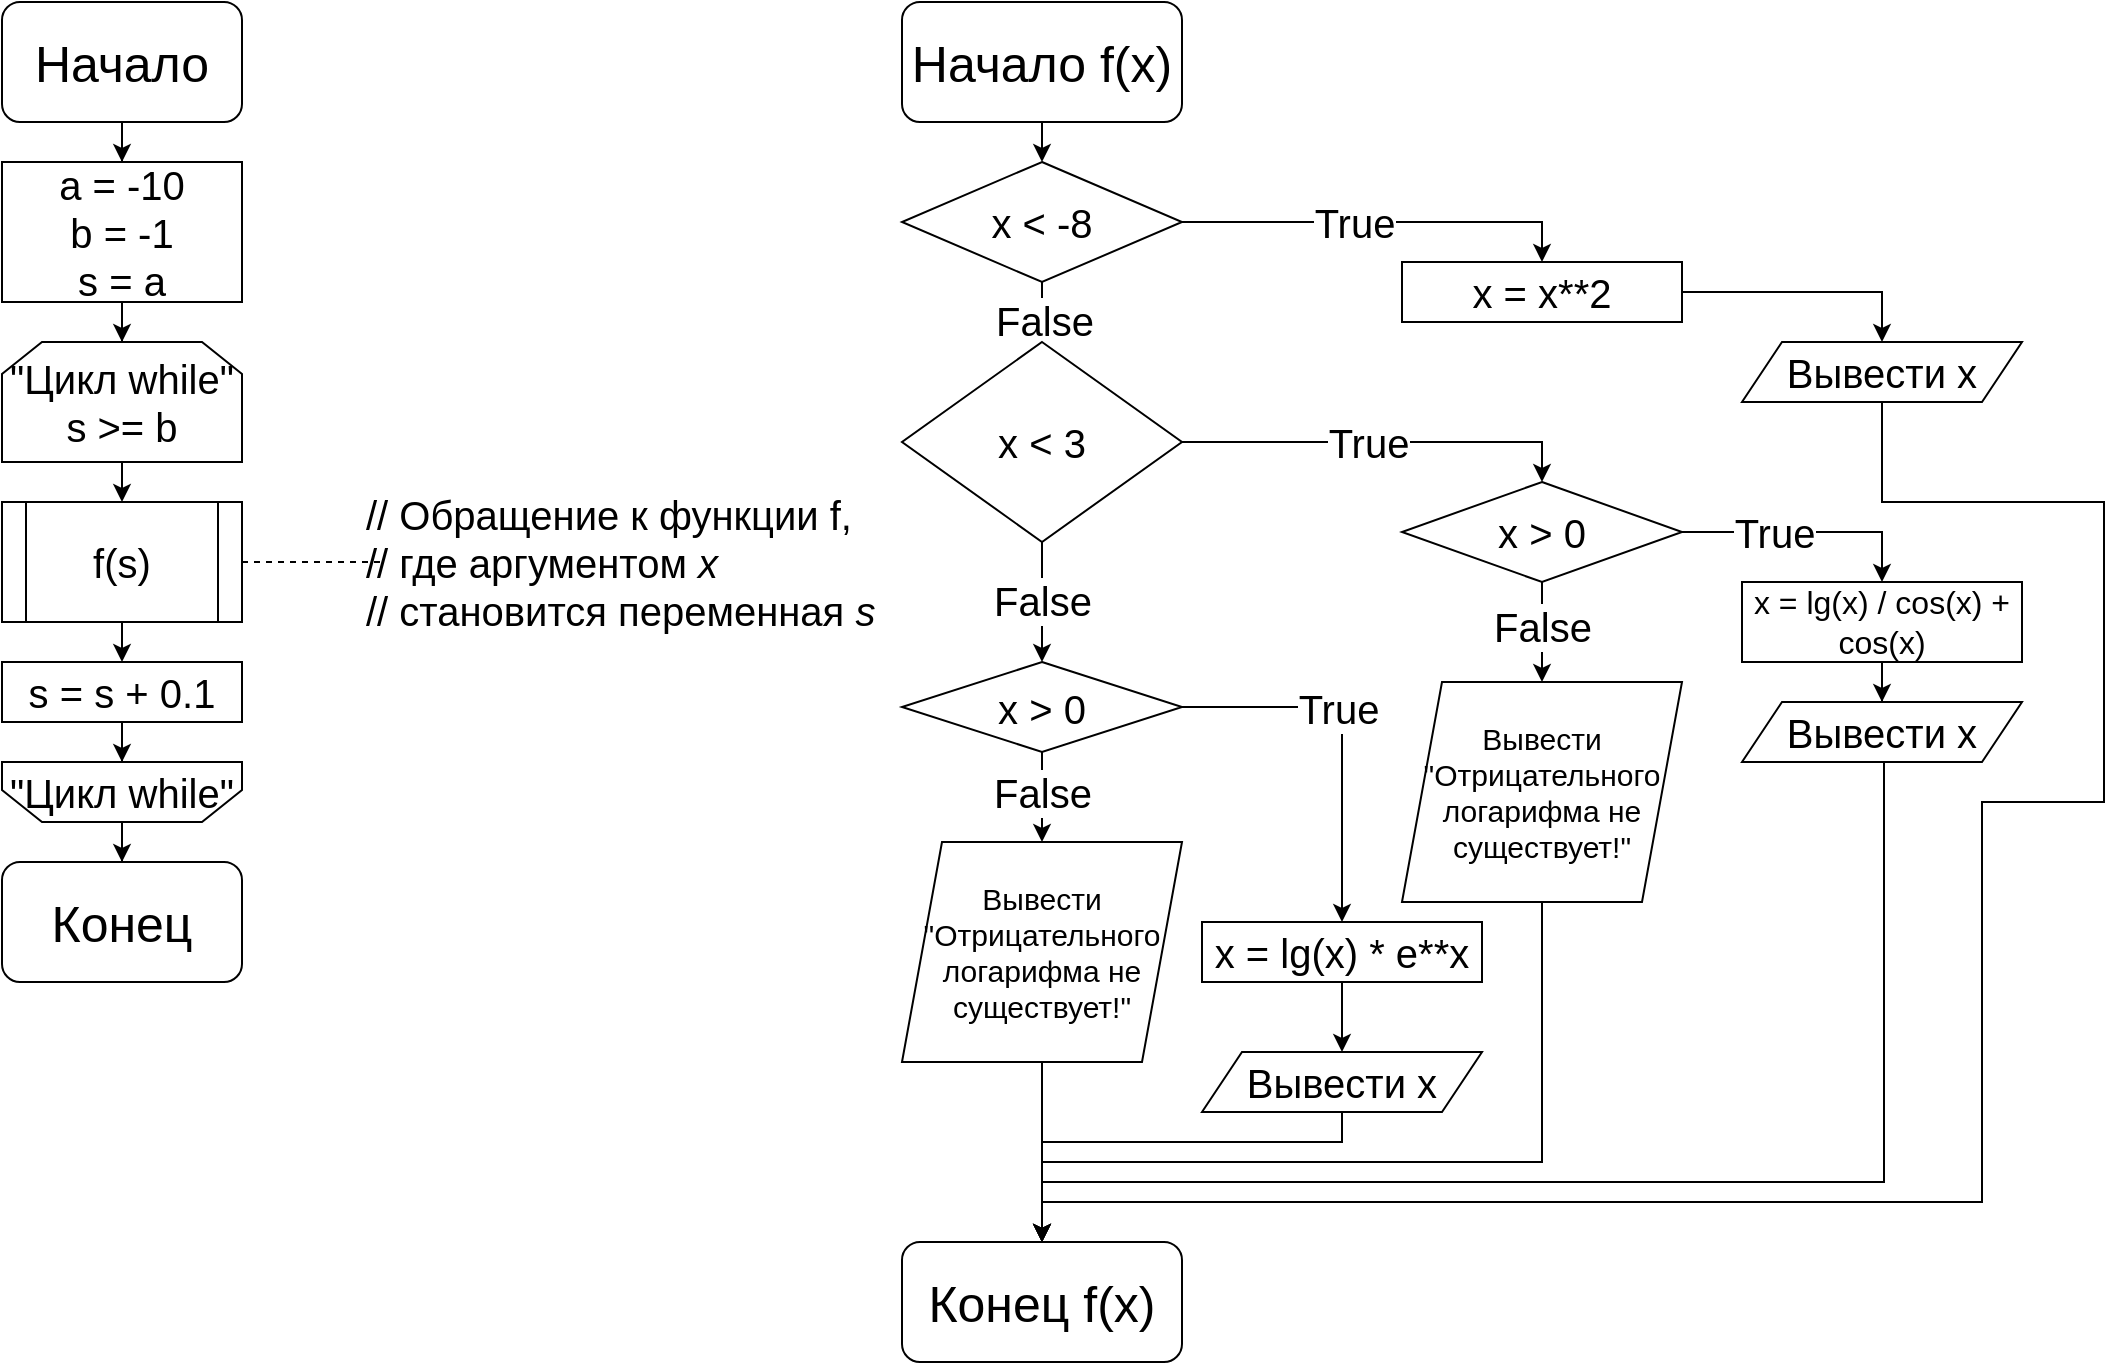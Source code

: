 <mxfile version="24.7.17">
  <diagram name="Страница — 1" id="OjyKbesL7s87UktfNCdT">
    <mxGraphModel dx="1182" dy="723" grid="1" gridSize="10" guides="1" tooltips="1" connect="1" arrows="1" fold="1" page="1" pageScale="1" pageWidth="827" pageHeight="1169" math="0" shadow="0">
      <root>
        <mxCell id="0" />
        <mxCell id="1" parent="0" />
        <mxCell id="Yk9ex0DbGW7BSxU4YWAJ-6" style="edgeStyle=orthogonalEdgeStyle;rounded=0;orthogonalLoop=1;jettySize=auto;html=1;entryX=0.5;entryY=0;entryDx=0;entryDy=0;" parent="1" source="Yk9ex0DbGW7BSxU4YWAJ-4" target="Yk9ex0DbGW7BSxU4YWAJ-5" edge="1">
          <mxGeometry relative="1" as="geometry" />
        </mxCell>
        <mxCell id="Yk9ex0DbGW7BSxU4YWAJ-4" value="&lt;font style=&quot;font-size: 25px;&quot;&gt;Начало&lt;/font&gt;" style="rounded=1;whiteSpace=wrap;html=1;" parent="1" vertex="1">
          <mxGeometry x="10" y="10" width="120" height="60" as="geometry" />
        </mxCell>
        <mxCell id="Yk9ex0DbGW7BSxU4YWAJ-9" style="edgeStyle=orthogonalEdgeStyle;rounded=0;orthogonalLoop=1;jettySize=auto;html=1;entryX=0.5;entryY=0;entryDx=0;entryDy=0;" parent="1" source="Yk9ex0DbGW7BSxU4YWAJ-5" target="Yk9ex0DbGW7BSxU4YWAJ-8" edge="1">
          <mxGeometry relative="1" as="geometry" />
        </mxCell>
        <mxCell id="Yk9ex0DbGW7BSxU4YWAJ-5" value="&lt;font style=&quot;font-size: 20px;&quot;&gt;a = -10&lt;/font&gt;&lt;div style=&quot;font-size: 20px;&quot;&gt;&lt;font style=&quot;font-size: 20px;&quot;&gt;b = -1&lt;/font&gt;&lt;/div&gt;&lt;div style=&quot;font-size: 20px;&quot;&gt;&lt;font style=&quot;font-size: 20px;&quot;&gt;s = a&lt;/font&gt;&lt;/div&gt;" style="rounded=0;whiteSpace=wrap;html=1;" parent="1" vertex="1">
          <mxGeometry x="10" y="90" width="120" height="70" as="geometry" />
        </mxCell>
        <mxCell id="Yk9ex0DbGW7BSxU4YWAJ-11" style="edgeStyle=orthogonalEdgeStyle;rounded=0;orthogonalLoop=1;jettySize=auto;html=1;entryX=0.5;entryY=0;entryDx=0;entryDy=0;" parent="1" source="Yk9ex0DbGW7BSxU4YWAJ-8" edge="1">
          <mxGeometry relative="1" as="geometry">
            <mxPoint x="70" y="260" as="targetPoint" />
          </mxGeometry>
        </mxCell>
        <mxCell id="Yk9ex0DbGW7BSxU4YWAJ-8" value="&lt;font style=&quot;font-size: 20px;&quot;&gt;&quot;Цикл while&quot;&lt;/font&gt;&lt;div style=&quot;font-size: 20px;&quot;&gt;s &amp;gt;= b&lt;/div&gt;" style="shape=loopLimit;whiteSpace=wrap;html=1;" parent="1" vertex="1">
          <mxGeometry x="10" y="180" width="120" height="60" as="geometry" />
        </mxCell>
        <mxCell id="Yk9ex0DbGW7BSxU4YWAJ-13" style="edgeStyle=orthogonalEdgeStyle;rounded=0;orthogonalLoop=1;jettySize=auto;html=1;entryX=0.5;entryY=0;entryDx=0;entryDy=0;" parent="1" target="Yk9ex0DbGW7BSxU4YWAJ-12" edge="1">
          <mxGeometry relative="1" as="geometry">
            <mxPoint x="70" y="320" as="sourcePoint" />
          </mxGeometry>
        </mxCell>
        <mxCell id="Yk9ex0DbGW7BSxU4YWAJ-15" style="edgeStyle=orthogonalEdgeStyle;rounded=0;orthogonalLoop=1;jettySize=auto;html=1;entryX=0.5;entryY=1;entryDx=0;entryDy=0;" parent="1" source="Yk9ex0DbGW7BSxU4YWAJ-12" target="Yk9ex0DbGW7BSxU4YWAJ-14" edge="1">
          <mxGeometry relative="1" as="geometry" />
        </mxCell>
        <mxCell id="Yk9ex0DbGW7BSxU4YWAJ-12" value="&lt;font style=&quot;font-size: 20px;&quot;&gt;s = s + 0.1&lt;/font&gt;" style="rounded=0;whiteSpace=wrap;html=1;" parent="1" vertex="1">
          <mxGeometry x="10" y="340" width="120" height="30" as="geometry" />
        </mxCell>
        <mxCell id="Yk9ex0DbGW7BSxU4YWAJ-17" style="edgeStyle=orthogonalEdgeStyle;rounded=0;orthogonalLoop=1;jettySize=auto;html=1;entryX=0.5;entryY=0;entryDx=0;entryDy=0;" parent="1" source="Yk9ex0DbGW7BSxU4YWAJ-14" target="Yk9ex0DbGW7BSxU4YWAJ-16" edge="1">
          <mxGeometry relative="1" as="geometry" />
        </mxCell>
        <mxCell id="Yk9ex0DbGW7BSxU4YWAJ-14" value="&lt;font style=&quot;font-size: 20px;&quot;&gt;&quot;Цикл while&quot;&lt;/font&gt;" style="shape=loopLimit;whiteSpace=wrap;html=1;direction=west;" parent="1" vertex="1">
          <mxGeometry x="10" y="390" width="120" height="30" as="geometry" />
        </mxCell>
        <mxCell id="Yk9ex0DbGW7BSxU4YWAJ-16" value="&lt;font style=&quot;font-size: 25px;&quot;&gt;Конец&lt;/font&gt;" style="rounded=1;whiteSpace=wrap;html=1;" parent="1" vertex="1">
          <mxGeometry x="10" y="440" width="120" height="60" as="geometry" />
        </mxCell>
        <mxCell id="LjMTCCTFGMiPnI9_086--3" style="edgeStyle=orthogonalEdgeStyle;rounded=0;orthogonalLoop=1;jettySize=auto;html=1;endArrow=none;endFill=0;dashed=1;" edge="1" parent="1" source="LjMTCCTFGMiPnI9_086--1">
          <mxGeometry relative="1" as="geometry">
            <mxPoint x="200" y="290" as="targetPoint" />
          </mxGeometry>
        </mxCell>
        <mxCell id="LjMTCCTFGMiPnI9_086--1" value="&lt;font style=&quot;font-size: 20px;&quot;&gt;f(s)&lt;/font&gt;" style="shape=process;whiteSpace=wrap;html=1;backgroundOutline=1;" vertex="1" parent="1">
          <mxGeometry x="10" y="260" width="120" height="60" as="geometry" />
        </mxCell>
        <mxCell id="LjMTCCTFGMiPnI9_086--4" value="&lt;div style=&quot;&quot;&gt;&lt;span style=&quot;font-size: 20px; background-color: initial;&quot;&gt;// Обращение к функции f,&lt;/span&gt;&lt;/div&gt;&lt;div style=&quot;&quot;&gt;&lt;font style=&quot;font-size: 20px;&quot;&gt;// где аргументом &lt;i&gt;x&lt;/i&gt;&lt;/font&gt;&lt;/div&gt;&lt;div style=&quot;&quot;&gt;&lt;font style=&quot;font-size: 20px;&quot;&gt;// становится переменная &lt;i&gt;s&lt;/i&gt;&lt;/font&gt;&lt;/div&gt;" style="text;html=1;align=left;verticalAlign=middle;resizable=0;points=[];autosize=1;strokeColor=none;fillColor=none;" vertex="1" parent="1">
          <mxGeometry x="190" y="245" width="280" height="90" as="geometry" />
        </mxCell>
        <mxCell id="LjMTCCTFGMiPnI9_086--47" style="edgeStyle=orthogonalEdgeStyle;rounded=0;orthogonalLoop=1;jettySize=auto;html=1;exitX=0.5;exitY=1;exitDx=0;exitDy=0;entryX=0.5;entryY=0;entryDx=0;entryDy=0;" edge="1" parent="1" source="LjMTCCTFGMiPnI9_086--6" target="LjMTCCTFGMiPnI9_086--13">
          <mxGeometry relative="1" as="geometry" />
        </mxCell>
        <mxCell id="LjMTCCTFGMiPnI9_086--6" value="&lt;font style=&quot;font-size: 25px;&quot;&gt;Начало f(x)&lt;/font&gt;" style="rounded=1;whiteSpace=wrap;html=1;" vertex="1" parent="1">
          <mxGeometry x="460" y="10" width="140" height="60" as="geometry" />
        </mxCell>
        <mxCell id="LjMTCCTFGMiPnI9_086--9" style="edgeStyle=orthogonalEdgeStyle;rounded=0;orthogonalLoop=1;jettySize=auto;html=1;entryX=0.5;entryY=0;entryDx=0;entryDy=0;" edge="1" parent="1" source="LjMTCCTFGMiPnI9_086--13" target="LjMTCCTFGMiPnI9_086--15">
          <mxGeometry relative="1" as="geometry" />
        </mxCell>
        <mxCell id="LjMTCCTFGMiPnI9_086--10" value="&lt;font style=&quot;font-size: 20px;&quot;&gt;True&lt;/font&gt;" style="edgeLabel;html=1;align=center;verticalAlign=middle;resizable=0;points=[];" vertex="1" connectable="0" parent="LjMTCCTFGMiPnI9_086--9">
          <mxGeometry x="-0.269" relative="1" as="geometry">
            <mxPoint x="13" as="offset" />
          </mxGeometry>
        </mxCell>
        <mxCell id="LjMTCCTFGMiPnI9_086--11" style="edgeStyle=orthogonalEdgeStyle;rounded=0;orthogonalLoop=1;jettySize=auto;html=1;entryX=0.5;entryY=0;entryDx=0;entryDy=0;" edge="1" parent="1" source="LjMTCCTFGMiPnI9_086--13" target="LjMTCCTFGMiPnI9_086--22">
          <mxGeometry relative="1" as="geometry" />
        </mxCell>
        <mxCell id="LjMTCCTFGMiPnI9_086--12" value="&lt;font style=&quot;font-size: 20px;&quot;&gt;False&lt;/font&gt;" style="edgeLabel;html=1;align=center;verticalAlign=middle;resizable=0;points=[];" vertex="1" connectable="0" parent="LjMTCCTFGMiPnI9_086--11">
          <mxGeometry x="-0.145" y="-1" relative="1" as="geometry">
            <mxPoint as="offset" />
          </mxGeometry>
        </mxCell>
        <mxCell id="LjMTCCTFGMiPnI9_086--13" value="&lt;font style=&quot;font-size: 20px;&quot;&gt;x &amp;lt; -8&lt;/font&gt;" style="rhombus;whiteSpace=wrap;html=1;" vertex="1" parent="1">
          <mxGeometry x="460" y="90" width="140" height="60" as="geometry" />
        </mxCell>
        <mxCell id="LjMTCCTFGMiPnI9_086--14" style="edgeStyle=orthogonalEdgeStyle;rounded=0;orthogonalLoop=1;jettySize=auto;html=1;entryX=0.5;entryY=0;entryDx=0;entryDy=0;" edge="1" parent="1" source="LjMTCCTFGMiPnI9_086--15" target="LjMTCCTFGMiPnI9_086--17">
          <mxGeometry relative="1" as="geometry" />
        </mxCell>
        <mxCell id="LjMTCCTFGMiPnI9_086--15" value="&lt;font style=&quot;font-size: 20px;&quot;&gt;x = x**2&lt;/font&gt;" style="rounded=0;whiteSpace=wrap;html=1;" vertex="1" parent="1">
          <mxGeometry x="710" y="140" width="140" height="30" as="geometry" />
        </mxCell>
        <mxCell id="LjMTCCTFGMiPnI9_086--16" style="edgeStyle=orthogonalEdgeStyle;rounded=0;orthogonalLoop=1;jettySize=auto;html=1;exitX=0.5;exitY=1;exitDx=0;exitDy=0;entryX=0.5;entryY=0;entryDx=0;entryDy=0;" edge="1" parent="1" source="LjMTCCTFGMiPnI9_086--17" target="LjMTCCTFGMiPnI9_086--45">
          <mxGeometry relative="1" as="geometry">
            <mxPoint x="1000" y="640" as="targetPoint" />
            <Array as="points">
              <mxPoint x="950" y="260" />
              <mxPoint x="1061" y="260" />
              <mxPoint x="1061" y="410" />
              <mxPoint x="1000" y="410" />
              <mxPoint x="1000" y="610" />
              <mxPoint x="530" y="610" />
            </Array>
          </mxGeometry>
        </mxCell>
        <mxCell id="LjMTCCTFGMiPnI9_086--17" value="&lt;font style=&quot;font-size: 20px;&quot;&gt;Вывести x&lt;/font&gt;" style="shape=parallelogram;perimeter=parallelogramPerimeter;whiteSpace=wrap;html=1;fixedSize=1;" vertex="1" parent="1">
          <mxGeometry x="880" y="180" width="140" height="30" as="geometry" />
        </mxCell>
        <mxCell id="LjMTCCTFGMiPnI9_086--18" style="edgeStyle=orthogonalEdgeStyle;rounded=0;orthogonalLoop=1;jettySize=auto;html=1;entryX=0.5;entryY=0;entryDx=0;entryDy=0;" edge="1" parent="1" source="LjMTCCTFGMiPnI9_086--22" target="LjMTCCTFGMiPnI9_086--27">
          <mxGeometry relative="1" as="geometry" />
        </mxCell>
        <mxCell id="LjMTCCTFGMiPnI9_086--19" value="&lt;font style=&quot;font-size: 20px;&quot;&gt;False&lt;/font&gt;" style="edgeLabel;html=1;align=center;verticalAlign=middle;resizable=0;points=[];" vertex="1" connectable="0" parent="LjMTCCTFGMiPnI9_086--18">
          <mxGeometry x="-0.22" relative="1" as="geometry">
            <mxPoint y="5" as="offset" />
          </mxGeometry>
        </mxCell>
        <mxCell id="LjMTCCTFGMiPnI9_086--20" style="edgeStyle=orthogonalEdgeStyle;rounded=0;orthogonalLoop=1;jettySize=auto;html=1;entryX=0.5;entryY=0;entryDx=0;entryDy=0;" edge="1" parent="1" source="LjMTCCTFGMiPnI9_086--22" target="LjMTCCTFGMiPnI9_086--32">
          <mxGeometry relative="1" as="geometry" />
        </mxCell>
        <mxCell id="LjMTCCTFGMiPnI9_086--21" value="&lt;font style=&quot;font-size: 20px;&quot;&gt;True&lt;/font&gt;" style="edgeLabel;html=1;align=center;verticalAlign=middle;resizable=0;points=[];" vertex="1" connectable="0" parent="LjMTCCTFGMiPnI9_086--20">
          <mxGeometry x="-0.232" y="1" relative="1" as="geometry">
            <mxPoint x="16" y="1" as="offset" />
          </mxGeometry>
        </mxCell>
        <mxCell id="LjMTCCTFGMiPnI9_086--22" value="&lt;font style=&quot;font-size: 20px;&quot;&gt;x &amp;lt; 3&lt;/font&gt;" style="rhombus;whiteSpace=wrap;html=1;" vertex="1" parent="1">
          <mxGeometry x="460" y="180" width="140" height="100" as="geometry" />
        </mxCell>
        <mxCell id="LjMTCCTFGMiPnI9_086--23" style="edgeStyle=orthogonalEdgeStyle;rounded=0;orthogonalLoop=1;jettySize=auto;html=1;entryX=0.5;entryY=0;entryDx=0;entryDy=0;" edge="1" parent="1" source="LjMTCCTFGMiPnI9_086--27" target="LjMTCCTFGMiPnI9_086--40">
          <mxGeometry relative="1" as="geometry" />
        </mxCell>
        <mxCell id="LjMTCCTFGMiPnI9_086--24" value="&lt;font style=&quot;font-size: 20px;&quot;&gt;True&lt;/font&gt;" style="edgeLabel;html=1;align=center;verticalAlign=middle;resizable=0;points=[];" vertex="1" connectable="0" parent="LjMTCCTFGMiPnI9_086--23">
          <mxGeometry x="-0.543" y="-2" relative="1" as="geometry">
            <mxPoint x="35" y="-2" as="offset" />
          </mxGeometry>
        </mxCell>
        <mxCell id="LjMTCCTFGMiPnI9_086--25" style="edgeStyle=orthogonalEdgeStyle;rounded=0;orthogonalLoop=1;jettySize=auto;html=1;exitX=0.5;exitY=1;exitDx=0;exitDy=0;entryX=0.5;entryY=0;entryDx=0;entryDy=0;" edge="1" parent="1" source="LjMTCCTFGMiPnI9_086--27" target="LjMTCCTFGMiPnI9_086--44">
          <mxGeometry relative="1" as="geometry" />
        </mxCell>
        <mxCell id="LjMTCCTFGMiPnI9_086--26" value="&lt;font style=&quot;font-size: 20px;&quot;&gt;False&lt;/font&gt;" style="edgeLabel;html=1;align=center;verticalAlign=middle;resizable=0;points=[];" vertex="1" connectable="0" parent="LjMTCCTFGMiPnI9_086--25">
          <mxGeometry x="-0.111" relative="1" as="geometry">
            <mxPoint as="offset" />
          </mxGeometry>
        </mxCell>
        <mxCell id="LjMTCCTFGMiPnI9_086--27" value="&lt;font style=&quot;font-size: 20px;&quot;&gt;x &amp;gt; 0&lt;/font&gt;" style="rhombus;whiteSpace=wrap;html=1;" vertex="1" parent="1">
          <mxGeometry x="460" y="340" width="140" height="45" as="geometry" />
        </mxCell>
        <mxCell id="LjMTCCTFGMiPnI9_086--28" style="edgeStyle=orthogonalEdgeStyle;rounded=0;orthogonalLoop=1;jettySize=auto;html=1;entryX=0.5;entryY=0;entryDx=0;entryDy=0;" edge="1" parent="1" source="LjMTCCTFGMiPnI9_086--32" target="LjMTCCTFGMiPnI9_086--34">
          <mxGeometry relative="1" as="geometry" />
        </mxCell>
        <mxCell id="LjMTCCTFGMiPnI9_086--29" value="&lt;font style=&quot;font-size: 20px;&quot;&gt;True&lt;br&gt;&lt;/font&gt;" style="edgeLabel;html=1;align=center;verticalAlign=middle;resizable=0;points=[];" vertex="1" connectable="0" parent="LjMTCCTFGMiPnI9_086--28">
          <mxGeometry x="-0.272" y="2" relative="1" as="geometry">
            <mxPoint y="2" as="offset" />
          </mxGeometry>
        </mxCell>
        <mxCell id="LjMTCCTFGMiPnI9_086--30" style="edgeStyle=orthogonalEdgeStyle;rounded=0;orthogonalLoop=1;jettySize=auto;html=1;exitX=0.5;exitY=1;exitDx=0;exitDy=0;entryX=0.5;entryY=0;entryDx=0;entryDy=0;" edge="1" parent="1" source="LjMTCCTFGMiPnI9_086--32" target="LjMTCCTFGMiPnI9_086--36">
          <mxGeometry relative="1" as="geometry" />
        </mxCell>
        <mxCell id="LjMTCCTFGMiPnI9_086--31" value="&lt;font style=&quot;font-size: 20px;&quot;&gt;False&lt;br&gt;&lt;/font&gt;" style="edgeLabel;html=1;align=center;verticalAlign=middle;resizable=0;points=[];" vertex="1" connectable="0" parent="LjMTCCTFGMiPnI9_086--30">
          <mxGeometry x="-0.358" y="1" relative="1" as="geometry">
            <mxPoint x="-1" y="6" as="offset" />
          </mxGeometry>
        </mxCell>
        <mxCell id="LjMTCCTFGMiPnI9_086--32" value="&lt;font style=&quot;font-size: 20px;&quot;&gt;x &amp;gt; 0&lt;br&gt;&lt;/font&gt;" style="rhombus;whiteSpace=wrap;html=1;" vertex="1" parent="1">
          <mxGeometry x="710" y="250" width="140" height="50" as="geometry" />
        </mxCell>
        <mxCell id="LjMTCCTFGMiPnI9_086--33" style="edgeStyle=orthogonalEdgeStyle;rounded=0;orthogonalLoop=1;jettySize=auto;html=1;entryX=0.5;entryY=0;entryDx=0;entryDy=0;" edge="1" parent="1" source="LjMTCCTFGMiPnI9_086--34" target="LjMTCCTFGMiPnI9_086--38">
          <mxGeometry relative="1" as="geometry" />
        </mxCell>
        <mxCell id="LjMTCCTFGMiPnI9_086--34" value="&lt;font style=&quot;font-size: 16px;&quot;&gt;x = lg(x) / cos(x) + cos(x)&lt;/font&gt;" style="whiteSpace=wrap;html=1;" vertex="1" parent="1">
          <mxGeometry x="880" y="300" width="140" height="40" as="geometry" />
        </mxCell>
        <mxCell id="LjMTCCTFGMiPnI9_086--35" style="edgeStyle=orthogonalEdgeStyle;rounded=0;orthogonalLoop=1;jettySize=auto;html=1;entryX=0.5;entryY=0;entryDx=0;entryDy=0;exitX=0.5;exitY=1;exitDx=0;exitDy=0;" edge="1" parent="1" source="LjMTCCTFGMiPnI9_086--36" target="LjMTCCTFGMiPnI9_086--45">
          <mxGeometry relative="1" as="geometry">
            <mxPoint x="780" y="640" as="targetPoint" />
            <Array as="points">
              <mxPoint x="780" y="590" />
              <mxPoint x="530" y="590" />
            </Array>
          </mxGeometry>
        </mxCell>
        <mxCell id="LjMTCCTFGMiPnI9_086--36" value="&lt;font style=&quot;font-size: 15px;&quot;&gt;Вывести &quot;Отрицательного логарифма не существует!&quot;&lt;/font&gt;" style="shape=parallelogram;perimeter=parallelogramPerimeter;whiteSpace=wrap;html=1;fixedSize=1;" vertex="1" parent="1">
          <mxGeometry x="710" y="350" width="140" height="110" as="geometry" />
        </mxCell>
        <mxCell id="LjMTCCTFGMiPnI9_086--37" style="edgeStyle=orthogonalEdgeStyle;rounded=0;orthogonalLoop=1;jettySize=auto;html=1;entryX=0.5;entryY=0;entryDx=0;entryDy=0;" edge="1" parent="1" source="LjMTCCTFGMiPnI9_086--38" target="LjMTCCTFGMiPnI9_086--45">
          <mxGeometry relative="1" as="geometry">
            <mxPoint x="710" y="650" as="targetPoint" />
            <Array as="points">
              <mxPoint x="951" y="600" />
              <mxPoint x="530" y="600" />
            </Array>
          </mxGeometry>
        </mxCell>
        <mxCell id="LjMTCCTFGMiPnI9_086--38" value="&lt;font style=&quot;font-size: 20px;&quot;&gt;Вывести x&lt;/font&gt;" style="shape=parallelogram;perimeter=parallelogramPerimeter;whiteSpace=wrap;html=1;fixedSize=1;" vertex="1" parent="1">
          <mxGeometry x="880" y="360" width="140" height="30" as="geometry" />
        </mxCell>
        <mxCell id="LjMTCCTFGMiPnI9_086--39" style="edgeStyle=orthogonalEdgeStyle;rounded=0;orthogonalLoop=1;jettySize=auto;html=1;entryX=0.5;entryY=0;entryDx=0;entryDy=0;" edge="1" parent="1" source="LjMTCCTFGMiPnI9_086--40" target="LjMTCCTFGMiPnI9_086--42">
          <mxGeometry relative="1" as="geometry" />
        </mxCell>
        <mxCell id="LjMTCCTFGMiPnI9_086--40" value="&lt;font style=&quot;font-size: 20px;&quot;&gt;x = lg(x) * e**x&lt;/font&gt;" style="whiteSpace=wrap;html=1;" vertex="1" parent="1">
          <mxGeometry x="610" y="470" width="140" height="30" as="geometry" />
        </mxCell>
        <mxCell id="LjMTCCTFGMiPnI9_086--41" style="edgeStyle=orthogonalEdgeStyle;rounded=0;orthogonalLoop=1;jettySize=auto;html=1;entryX=0.5;entryY=0;entryDx=0;entryDy=0;exitX=0.5;exitY=1;exitDx=0;exitDy=0;" edge="1" parent="1" source="LjMTCCTFGMiPnI9_086--42" target="LjMTCCTFGMiPnI9_086--45">
          <mxGeometry relative="1" as="geometry">
            <Array as="points">
              <mxPoint x="680" y="580" />
              <mxPoint x="530" y="580" />
            </Array>
          </mxGeometry>
        </mxCell>
        <mxCell id="LjMTCCTFGMiPnI9_086--42" value="&lt;font style=&quot;font-size: 20px;&quot;&gt;Вывести x&lt;/font&gt;" style="shape=parallelogram;perimeter=parallelogramPerimeter;whiteSpace=wrap;html=1;fixedSize=1;" vertex="1" parent="1">
          <mxGeometry x="610" y="535" width="140" height="30" as="geometry" />
        </mxCell>
        <mxCell id="LjMTCCTFGMiPnI9_086--43" style="edgeStyle=orthogonalEdgeStyle;rounded=0;orthogonalLoop=1;jettySize=auto;html=1;entryX=0.5;entryY=0;entryDx=0;entryDy=0;" edge="1" parent="1" source="LjMTCCTFGMiPnI9_086--44" target="LjMTCCTFGMiPnI9_086--45">
          <mxGeometry relative="1" as="geometry" />
        </mxCell>
        <mxCell id="LjMTCCTFGMiPnI9_086--44" value="&lt;font style=&quot;font-size: 15px;&quot;&gt;Вывести &quot;Отрицательного логарифма не существует!&quot;&lt;/font&gt;" style="shape=parallelogram;perimeter=parallelogramPerimeter;whiteSpace=wrap;html=1;fixedSize=1;" vertex="1" parent="1">
          <mxGeometry x="460" y="430" width="140" height="110" as="geometry" />
        </mxCell>
        <mxCell id="LjMTCCTFGMiPnI9_086--45" value="&lt;font style=&quot;&quot;&gt;&lt;font style=&quot;font-size: 25px;&quot;&gt;Конец f(x)&lt;/font&gt;&lt;br&gt;&lt;/font&gt;" style="rounded=1;whiteSpace=wrap;html=1;" vertex="1" parent="1">
          <mxGeometry x="460" y="630" width="140" height="60" as="geometry" />
        </mxCell>
      </root>
    </mxGraphModel>
  </diagram>
</mxfile>
